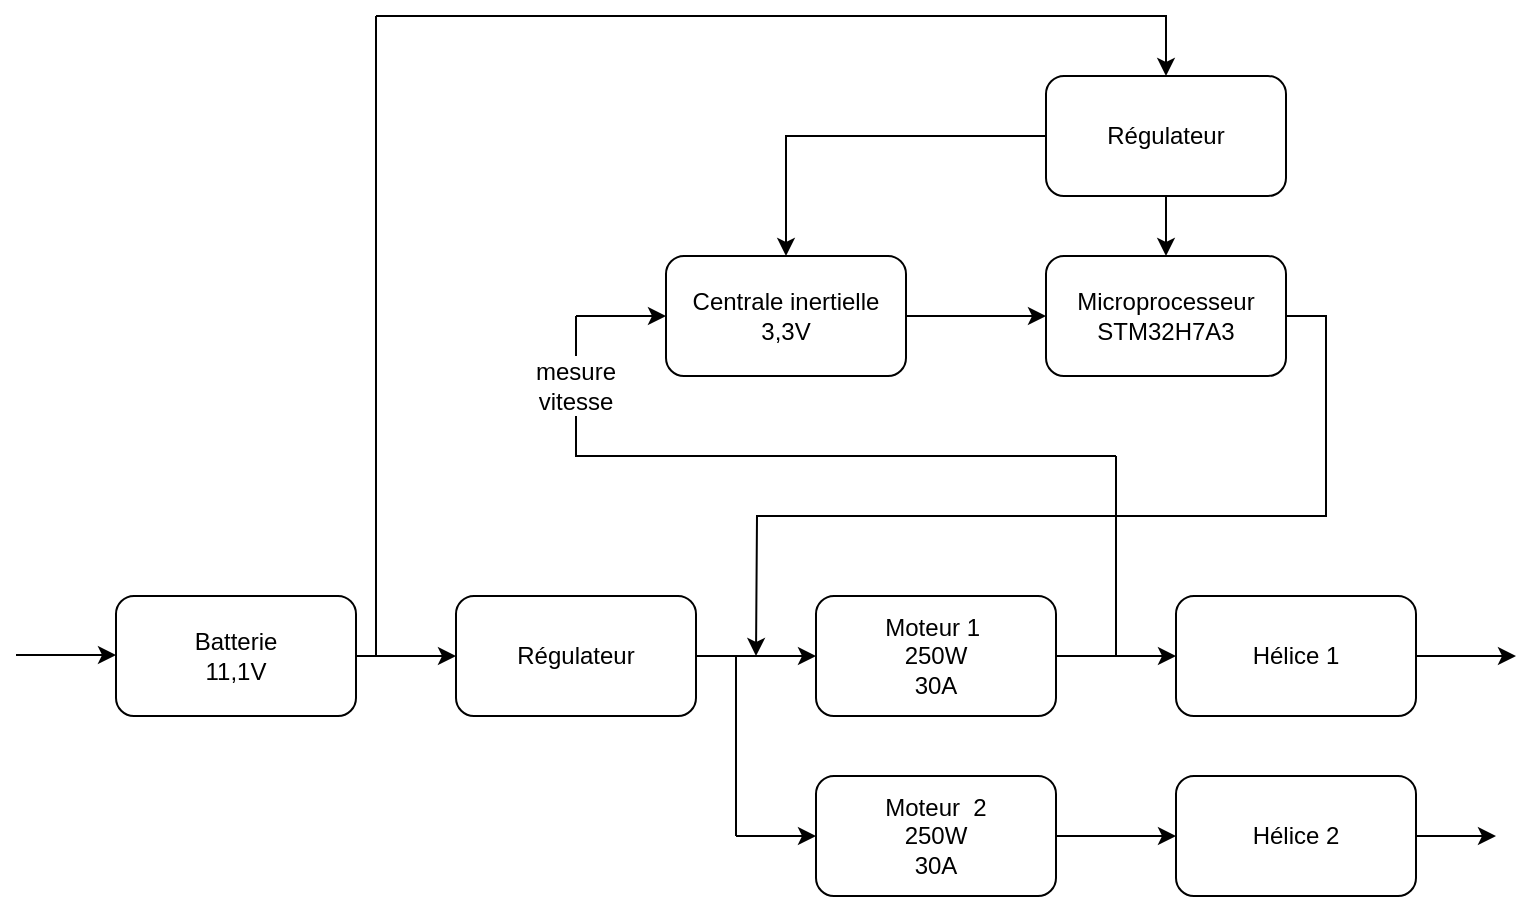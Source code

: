 <mxfile version="21.1.5" type="github">
  <diagram name="Page-1" id="kfJKp4cbYAR8tkhXhPna">
    <mxGraphModel dx="1134" dy="614" grid="1" gridSize="10" guides="1" tooltips="1" connect="1" arrows="1" fold="1" page="1" pageScale="1" pageWidth="827" pageHeight="1169" math="0" shadow="0">
      <root>
        <mxCell id="0" />
        <mxCell id="1" parent="0" />
        <mxCell id="dnf9TGZt98A_cBVJ5hq3-5" style="edgeStyle=orthogonalEdgeStyle;rounded=0;orthogonalLoop=1;jettySize=auto;html=1;exitX=1;exitY=0.5;exitDx=0;exitDy=0;entryX=0;entryY=0.5;entryDx=0;entryDy=0;" parent="1" source="JJHdNfHpe185E23BwGl6-1" target="JJHdNfHpe185E23BwGl6-4" edge="1">
          <mxGeometry relative="1" as="geometry" />
        </mxCell>
        <mxCell id="JJHdNfHpe185E23BwGl6-1" value="Moteur 1&amp;nbsp;&lt;br&gt;250W&lt;br&gt;30A" style="rounded=1;whiteSpace=wrap;html=1;" parent="1" vertex="1">
          <mxGeometry x="420" y="310" width="120" height="60" as="geometry" />
        </mxCell>
        <mxCell id="dnf9TGZt98A_cBVJ5hq3-12" style="edgeStyle=orthogonalEdgeStyle;rounded=0;orthogonalLoop=1;jettySize=auto;html=1;exitX=1;exitY=0.5;exitDx=0;exitDy=0;entryX=0;entryY=0.5;entryDx=0;entryDy=0;" parent="1" source="JJHdNfHpe185E23BwGl6-2" target="JJHdNfHpe185E23BwGl6-3" edge="1">
          <mxGeometry relative="1" as="geometry" />
        </mxCell>
        <mxCell id="JJHdNfHpe185E23BwGl6-2" value="Centrale inertielle&lt;br&gt;3,3V" style="rounded=1;whiteSpace=wrap;html=1;" parent="1" vertex="1">
          <mxGeometry x="345" y="140" width="120" height="60" as="geometry" />
        </mxCell>
        <mxCell id="dnf9TGZt98A_cBVJ5hq3-8" style="edgeStyle=orthogonalEdgeStyle;rounded=0;orthogonalLoop=1;jettySize=auto;html=1;exitX=1;exitY=0.5;exitDx=0;exitDy=0;" parent="1" source="JJHdNfHpe185E23BwGl6-3" edge="1">
          <mxGeometry relative="1" as="geometry">
            <mxPoint x="390" y="340" as="targetPoint" />
          </mxGeometry>
        </mxCell>
        <mxCell id="JJHdNfHpe185E23BwGl6-3" value="Microprocesseur&lt;br&gt;STM32H7A3" style="rounded=1;whiteSpace=wrap;html=1;" parent="1" vertex="1">
          <mxGeometry x="535" y="140" width="120" height="60" as="geometry" />
        </mxCell>
        <mxCell id="dnf9TGZt98A_cBVJ5hq3-14" style="edgeStyle=orthogonalEdgeStyle;rounded=0;orthogonalLoop=1;jettySize=auto;html=1;exitX=1;exitY=0.5;exitDx=0;exitDy=0;" parent="1" source="JJHdNfHpe185E23BwGl6-4" edge="1">
          <mxGeometry relative="1" as="geometry">
            <mxPoint x="770" y="340" as="targetPoint" />
          </mxGeometry>
        </mxCell>
        <mxCell id="JJHdNfHpe185E23BwGl6-4" value="Hélice 1" style="rounded=1;whiteSpace=wrap;html=1;" parent="1" vertex="1">
          <mxGeometry x="600" y="310" width="120" height="60" as="geometry" />
        </mxCell>
        <mxCell id="dnf9TGZt98A_cBVJ5hq3-10" style="edgeStyle=orthogonalEdgeStyle;rounded=0;orthogonalLoop=1;jettySize=auto;html=1;exitX=0.5;exitY=1;exitDx=0;exitDy=0;entryX=0.5;entryY=0;entryDx=0;entryDy=0;" parent="1" source="JJHdNfHpe185E23BwGl6-5" target="JJHdNfHpe185E23BwGl6-3" edge="1">
          <mxGeometry relative="1" as="geometry" />
        </mxCell>
        <mxCell id="dnf9TGZt98A_cBVJ5hq3-11" style="edgeStyle=orthogonalEdgeStyle;rounded=0;orthogonalLoop=1;jettySize=auto;html=1;exitX=0;exitY=0.5;exitDx=0;exitDy=0;entryX=0.5;entryY=0;entryDx=0;entryDy=0;" parent="1" source="JJHdNfHpe185E23BwGl6-5" target="JJHdNfHpe185E23BwGl6-2" edge="1">
          <mxGeometry relative="1" as="geometry" />
        </mxCell>
        <mxCell id="JJHdNfHpe185E23BwGl6-5" value="Régulateur" style="rounded=1;whiteSpace=wrap;html=1;" parent="1" vertex="1">
          <mxGeometry x="535" y="50" width="120" height="60" as="geometry" />
        </mxCell>
        <mxCell id="dnf9TGZt98A_cBVJ5hq3-4" style="edgeStyle=orthogonalEdgeStyle;rounded=0;orthogonalLoop=1;jettySize=auto;html=1;exitX=1;exitY=0.5;exitDx=0;exitDy=0;entryX=0;entryY=0.5;entryDx=0;entryDy=0;" parent="1" source="JJHdNfHpe185E23BwGl6-6" target="JJHdNfHpe185E23BwGl6-1" edge="1">
          <mxGeometry relative="1" as="geometry">
            <Array as="points">
              <mxPoint x="380" y="340" />
              <mxPoint x="380" y="340" />
            </Array>
          </mxGeometry>
        </mxCell>
        <mxCell id="JJHdNfHpe185E23BwGl6-6" value="Régulateur" style="rounded=1;whiteSpace=wrap;html=1;" parent="1" vertex="1">
          <mxGeometry x="240" y="310" width="120" height="60" as="geometry" />
        </mxCell>
        <mxCell id="dnf9TGZt98A_cBVJ5hq3-3" style="edgeStyle=orthogonalEdgeStyle;rounded=0;orthogonalLoop=1;jettySize=auto;html=1;exitX=1;exitY=0.5;exitDx=0;exitDy=0;entryX=0;entryY=0.5;entryDx=0;entryDy=0;" parent="1" source="JJHdNfHpe185E23BwGl6-7" target="JJHdNfHpe185E23BwGl6-6" edge="1">
          <mxGeometry relative="1" as="geometry" />
        </mxCell>
        <mxCell id="JJHdNfHpe185E23BwGl6-7" value="Batterie&lt;br&gt;11,1V" style="rounded=1;whiteSpace=wrap;html=1;" parent="1" vertex="1">
          <mxGeometry x="70" y="310" width="120" height="60" as="geometry" />
        </mxCell>
        <mxCell id="dnf9TGZt98A_cBVJ5hq3-16" value="" style="endArrow=classic;html=1;rounded=0;" parent="1" edge="1">
          <mxGeometry width="50" height="50" relative="1" as="geometry">
            <mxPoint x="300" y="170" as="sourcePoint" />
            <mxPoint x="345" y="170" as="targetPoint" />
            <Array as="points" />
          </mxGeometry>
        </mxCell>
        <mxCell id="dnf9TGZt98A_cBVJ5hq3-19" value="" style="endArrow=none;html=1;rounded=0;" parent="1" edge="1">
          <mxGeometry width="50" height="50" relative="1" as="geometry">
            <mxPoint x="570" y="340" as="sourcePoint" />
            <mxPoint x="570" y="240" as="targetPoint" />
          </mxGeometry>
        </mxCell>
        <mxCell id="dnf9TGZt98A_cBVJ5hq3-20" value="" style="endArrow=classic;html=1;rounded=0;" parent="1" edge="1">
          <mxGeometry width="50" height="50" relative="1" as="geometry">
            <mxPoint x="20" y="339.5" as="sourcePoint" />
            <mxPoint x="70" y="339.5" as="targetPoint" />
          </mxGeometry>
        </mxCell>
        <mxCell id="dnf9TGZt98A_cBVJ5hq3-25" style="edgeStyle=orthogonalEdgeStyle;rounded=0;orthogonalLoop=1;jettySize=auto;html=1;exitX=1;exitY=0.5;exitDx=0;exitDy=0;entryX=0;entryY=0.5;entryDx=0;entryDy=0;" parent="1" source="dnf9TGZt98A_cBVJ5hq3-22" target="dnf9TGZt98A_cBVJ5hq3-23" edge="1">
          <mxGeometry relative="1" as="geometry" />
        </mxCell>
        <mxCell id="dnf9TGZt98A_cBVJ5hq3-22" value="Moteur &amp;nbsp;2&lt;br&gt;250W&lt;br&gt;30A" style="rounded=1;whiteSpace=wrap;html=1;" parent="1" vertex="1">
          <mxGeometry x="420" y="400" width="120" height="60" as="geometry" />
        </mxCell>
        <mxCell id="dnf9TGZt98A_cBVJ5hq3-26" style="edgeStyle=orthogonalEdgeStyle;rounded=0;orthogonalLoop=1;jettySize=auto;html=1;exitX=1;exitY=0.5;exitDx=0;exitDy=0;entryX=0;entryY=0.5;entryDx=0;entryDy=0;" parent="1" source="dnf9TGZt98A_cBVJ5hq3-23" edge="1">
          <mxGeometry relative="1" as="geometry">
            <mxPoint x="760" y="430" as="targetPoint" />
          </mxGeometry>
        </mxCell>
        <mxCell id="dnf9TGZt98A_cBVJ5hq3-23" value="Hélice 2" style="rounded=1;whiteSpace=wrap;html=1;" parent="1" vertex="1">
          <mxGeometry x="600" y="400" width="120" height="60" as="geometry" />
        </mxCell>
        <mxCell id="dnf9TGZt98A_cBVJ5hq3-28" value="" style="endArrow=classic;html=1;rounded=0;" parent="1" edge="1">
          <mxGeometry width="50" height="50" relative="1" as="geometry">
            <mxPoint x="380" y="430" as="sourcePoint" />
            <mxPoint x="420" y="430" as="targetPoint" />
          </mxGeometry>
        </mxCell>
        <mxCell id="dnf9TGZt98A_cBVJ5hq3-29" value="" style="endArrow=none;html=1;rounded=0;" parent="1" edge="1">
          <mxGeometry width="50" height="50" relative="1" as="geometry">
            <mxPoint x="380" y="430" as="sourcePoint" />
            <mxPoint x="380" y="340" as="targetPoint" />
          </mxGeometry>
        </mxCell>
        <mxCell id="AYipDcIupspWNG8ArWG--1" value="" style="endArrow=none;html=1;rounded=0;" parent="1" source="AYipDcIupspWNG8ArWG--9" edge="1">
          <mxGeometry width="50" height="50" relative="1" as="geometry">
            <mxPoint x="570" y="240" as="sourcePoint" />
            <mxPoint x="300" y="170" as="targetPoint" />
            <Array as="points" />
          </mxGeometry>
        </mxCell>
        <mxCell id="AYipDcIupspWNG8ArWG--2" value="" style="endArrow=none;html=1;rounded=0;" parent="1" edge="1">
          <mxGeometry width="50" height="50" relative="1" as="geometry">
            <mxPoint x="200" y="340" as="sourcePoint" />
            <mxPoint x="200" y="20" as="targetPoint" />
          </mxGeometry>
        </mxCell>
        <mxCell id="AYipDcIupspWNG8ArWG--7" value="" style="endArrow=classic;html=1;rounded=0;entryX=0.5;entryY=0;entryDx=0;entryDy=0;" parent="1" target="JJHdNfHpe185E23BwGl6-5" edge="1">
          <mxGeometry width="50" height="50" relative="1" as="geometry">
            <mxPoint x="580" y="20" as="sourcePoint" />
            <mxPoint x="650" y="-30" as="targetPoint" />
            <Array as="points">
              <mxPoint x="595" y="20" />
            </Array>
          </mxGeometry>
        </mxCell>
        <mxCell id="AYipDcIupspWNG8ArWG--8" value="" style="endArrow=none;html=1;rounded=0;" parent="1" edge="1">
          <mxGeometry width="50" height="50" relative="1" as="geometry">
            <mxPoint x="200" y="20" as="sourcePoint" />
            <mxPoint x="590" y="20" as="targetPoint" />
          </mxGeometry>
        </mxCell>
        <mxCell id="AYipDcIupspWNG8ArWG--10" value="" style="endArrow=none;html=1;rounded=0;" parent="1" target="AYipDcIupspWNG8ArWG--9" edge="1">
          <mxGeometry width="50" height="50" relative="1" as="geometry">
            <mxPoint x="570" y="240" as="sourcePoint" />
            <mxPoint x="300" y="170" as="targetPoint" />
            <Array as="points">
              <mxPoint x="300" y="240" />
            </Array>
          </mxGeometry>
        </mxCell>
        <mxCell id="AYipDcIupspWNG8ArWG--9" value="mesure vitesse" style="text;html=1;strokeColor=none;fillColor=none;align=center;verticalAlign=middle;whiteSpace=wrap;rounded=0;" parent="1" vertex="1">
          <mxGeometry x="270" y="190" width="60" height="30" as="geometry" />
        </mxCell>
      </root>
    </mxGraphModel>
  </diagram>
</mxfile>
